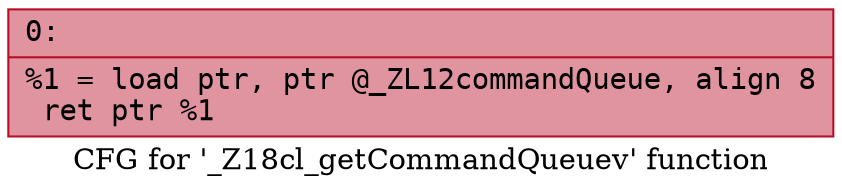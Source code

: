 digraph "CFG for '_Z18cl_getCommandQueuev' function" {
	label="CFG for '_Z18cl_getCommandQueuev' function";

	Node0x60000035ce10 [shape=record,color="#b70d28ff", style=filled, fillcolor="#b70d2870" fontname="Courier",label="{0:\l|  %1 = load ptr, ptr @_ZL12commandQueue, align 8\l  ret ptr %1\l}"];
}
